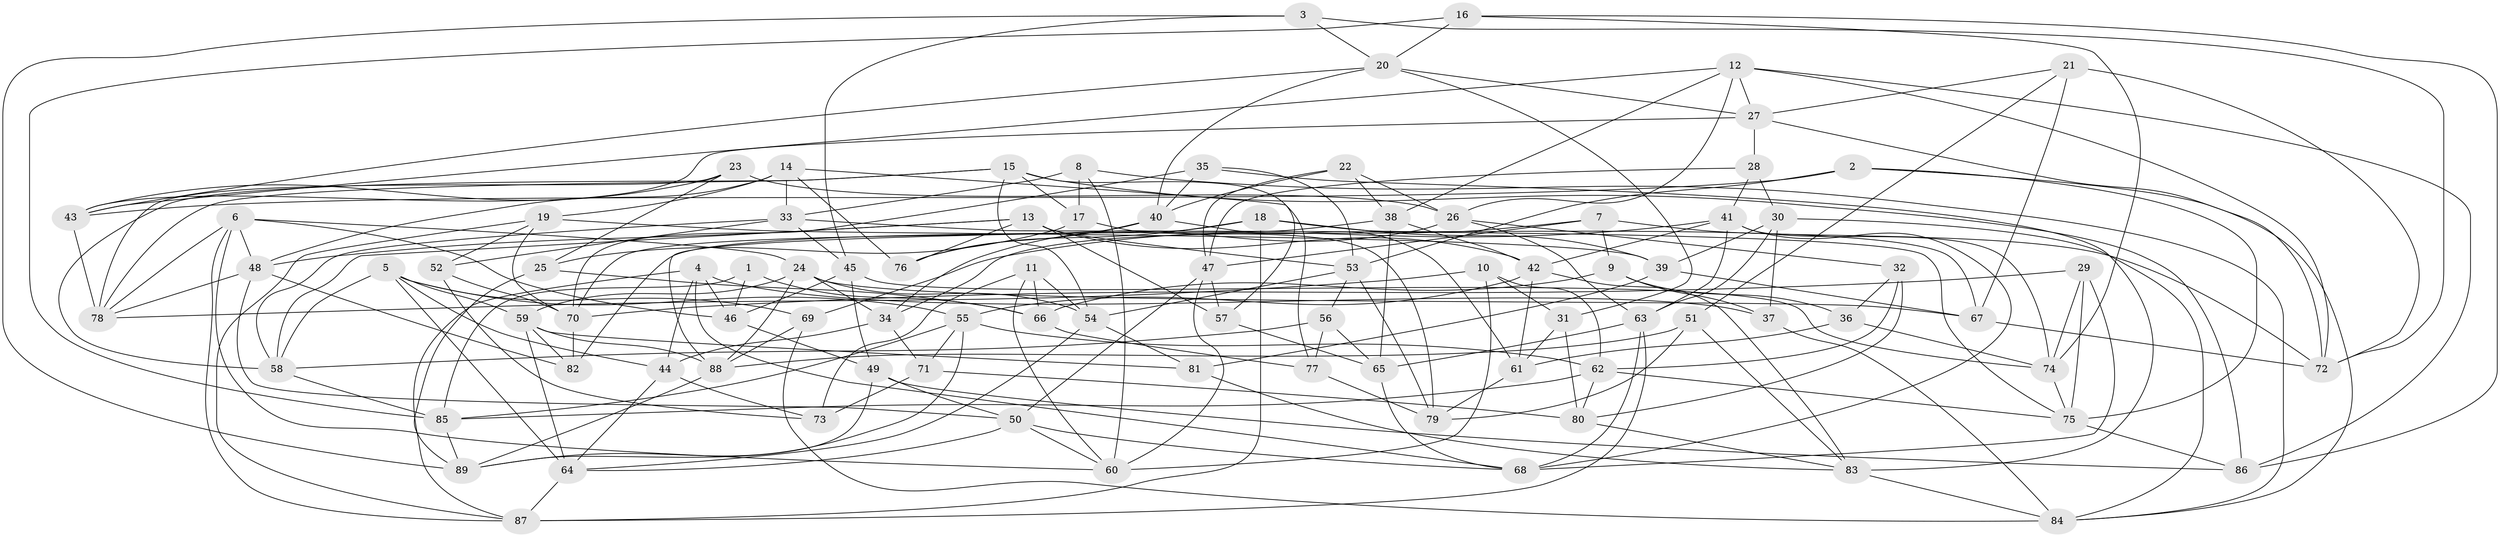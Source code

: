 // original degree distribution, {4: 1.0}
// Generated by graph-tools (version 1.1) at 2025/38/03/04/25 23:38:18]
// undirected, 89 vertices, 225 edges
graph export_dot {
  node [color=gray90,style=filled];
  1;
  2;
  3;
  4;
  5;
  6;
  7;
  8;
  9;
  10;
  11;
  12;
  13;
  14;
  15;
  16;
  17;
  18;
  19;
  20;
  21;
  22;
  23;
  24;
  25;
  26;
  27;
  28;
  29;
  30;
  31;
  32;
  33;
  34;
  35;
  36;
  37;
  38;
  39;
  40;
  41;
  42;
  43;
  44;
  45;
  46;
  47;
  48;
  49;
  50;
  51;
  52;
  53;
  54;
  55;
  56;
  57;
  58;
  59;
  60;
  61;
  62;
  63;
  64;
  65;
  66;
  67;
  68;
  69;
  70;
  71;
  72;
  73;
  74;
  75;
  76;
  77;
  78;
  79;
  80;
  81;
  82;
  83;
  84;
  85;
  86;
  87;
  88;
  89;
  1 -- 46 [weight=1.0];
  1 -- 66 [weight=2.0];
  1 -- 85 [weight=1.0];
  2 -- 43 [weight=1.0];
  2 -- 53 [weight=1.0];
  2 -- 75 [weight=1.0];
  2 -- 84 [weight=1.0];
  3 -- 20 [weight=1.0];
  3 -- 45 [weight=1.0];
  3 -- 72 [weight=1.0];
  3 -- 89 [weight=1.0];
  4 -- 37 [weight=1.0];
  4 -- 44 [weight=2.0];
  4 -- 46 [weight=1.0];
  4 -- 68 [weight=1.0];
  4 -- 87 [weight=1.0];
  5 -- 44 [weight=1.0];
  5 -- 55 [weight=1.0];
  5 -- 58 [weight=1.0];
  5 -- 59 [weight=1.0];
  5 -- 64 [weight=1.0];
  5 -- 69 [weight=1.0];
  6 -- 24 [weight=1.0];
  6 -- 46 [weight=1.0];
  6 -- 48 [weight=1.0];
  6 -- 60 [weight=1.0];
  6 -- 78 [weight=1.0];
  6 -- 87 [weight=1.0];
  7 -- 9 [weight=1.0];
  7 -- 34 [weight=1.0];
  7 -- 47 [weight=1.0];
  7 -- 72 [weight=1.0];
  8 -- 17 [weight=1.0];
  8 -- 33 [weight=1.0];
  8 -- 60 [weight=1.0];
  8 -- 84 [weight=1.0];
  9 -- 36 [weight=1.0];
  9 -- 37 [weight=1.0];
  9 -- 66 [weight=1.0];
  10 -- 31 [weight=1.0];
  10 -- 60 [weight=1.0];
  10 -- 62 [weight=1.0];
  10 -- 78 [weight=1.0];
  11 -- 54 [weight=1.0];
  11 -- 60 [weight=1.0];
  11 -- 66 [weight=1.0];
  11 -- 73 [weight=1.0];
  12 -- 26 [weight=1.0];
  12 -- 27 [weight=1.0];
  12 -- 38 [weight=1.0];
  12 -- 43 [weight=1.0];
  12 -- 72 [weight=1.0];
  12 -- 86 [weight=1.0];
  13 -- 42 [weight=1.0];
  13 -- 48 [weight=1.0];
  13 -- 53 [weight=1.0];
  13 -- 57 [weight=1.0];
  13 -- 58 [weight=1.0];
  13 -- 76 [weight=1.0];
  14 -- 19 [weight=2.0];
  14 -- 33 [weight=1.0];
  14 -- 48 [weight=1.0];
  14 -- 76 [weight=1.0];
  14 -- 77 [weight=1.0];
  15 -- 17 [weight=1.0];
  15 -- 54 [weight=1.0];
  15 -- 57 [weight=1.0];
  15 -- 58 [weight=1.0];
  15 -- 78 [weight=1.0];
  15 -- 86 [weight=1.0];
  16 -- 20 [weight=1.0];
  16 -- 74 [weight=1.0];
  16 -- 85 [weight=1.0];
  16 -- 86 [weight=1.0];
  17 -- 25 [weight=1.0];
  17 -- 79 [weight=1.0];
  18 -- 39 [weight=1.0];
  18 -- 67 [weight=2.0];
  18 -- 76 [weight=1.0];
  18 -- 87 [weight=1.0];
  18 -- 88 [weight=1.0];
  19 -- 39 [weight=1.0];
  19 -- 52 [weight=1.0];
  19 -- 70 [weight=1.0];
  19 -- 87 [weight=1.0];
  20 -- 27 [weight=1.0];
  20 -- 31 [weight=1.0];
  20 -- 40 [weight=1.0];
  20 -- 43 [weight=1.0];
  21 -- 27 [weight=1.0];
  21 -- 51 [weight=1.0];
  21 -- 67 [weight=1.0];
  21 -- 72 [weight=1.0];
  22 -- 26 [weight=1.0];
  22 -- 38 [weight=1.0];
  22 -- 40 [weight=1.0];
  22 -- 47 [weight=1.0];
  23 -- 25 [weight=1.0];
  23 -- 26 [weight=1.0];
  23 -- 43 [weight=1.0];
  23 -- 78 [weight=1.0];
  24 -- 34 [weight=1.0];
  24 -- 54 [weight=1.0];
  24 -- 59 [weight=1.0];
  24 -- 67 [weight=1.0];
  24 -- 88 [weight=1.0];
  25 -- 66 [weight=1.0];
  25 -- 89 [weight=1.0];
  26 -- 32 [weight=1.0];
  26 -- 34 [weight=1.0];
  26 -- 63 [weight=1.0];
  27 -- 28 [weight=1.0];
  27 -- 43 [weight=1.0];
  27 -- 72 [weight=1.0];
  28 -- 30 [weight=1.0];
  28 -- 41 [weight=1.0];
  28 -- 47 [weight=1.0];
  29 -- 68 [weight=1.0];
  29 -- 70 [weight=1.0];
  29 -- 74 [weight=1.0];
  29 -- 75 [weight=1.0];
  30 -- 37 [weight=1.0];
  30 -- 39 [weight=2.0];
  30 -- 63 [weight=1.0];
  30 -- 84 [weight=1.0];
  31 -- 61 [weight=1.0];
  31 -- 80 [weight=1.0];
  32 -- 36 [weight=1.0];
  32 -- 62 [weight=1.0];
  32 -- 80 [weight=1.0];
  33 -- 45 [weight=1.0];
  33 -- 52 [weight=1.0];
  33 -- 58 [weight=1.0];
  33 -- 75 [weight=1.0];
  34 -- 44 [weight=1.0];
  34 -- 71 [weight=2.0];
  35 -- 40 [weight=1.0];
  35 -- 53 [weight=1.0];
  35 -- 70 [weight=1.0];
  35 -- 83 [weight=1.0];
  36 -- 61 [weight=1.0];
  36 -- 74 [weight=1.0];
  37 -- 84 [weight=1.0];
  38 -- 42 [weight=1.0];
  38 -- 65 [weight=2.0];
  38 -- 82 [weight=1.0];
  39 -- 67 [weight=1.0];
  39 -- 81 [weight=1.0];
  40 -- 61 [weight=1.0];
  40 -- 70 [weight=1.0];
  40 -- 76 [weight=1.0];
  41 -- 42 [weight=1.0];
  41 -- 63 [weight=1.0];
  41 -- 68 [weight=1.0];
  41 -- 69 [weight=1.0];
  41 -- 74 [weight=1.0];
  42 -- 55 [weight=1.0];
  42 -- 61 [weight=1.0];
  42 -- 83 [weight=1.0];
  43 -- 78 [weight=1.0];
  44 -- 64 [weight=1.0];
  44 -- 73 [weight=1.0];
  45 -- 46 [weight=2.0];
  45 -- 49 [weight=1.0];
  45 -- 74 [weight=1.0];
  46 -- 49 [weight=1.0];
  47 -- 50 [weight=1.0];
  47 -- 57 [weight=1.0];
  47 -- 60 [weight=1.0];
  48 -- 50 [weight=1.0];
  48 -- 78 [weight=1.0];
  48 -- 82 [weight=1.0];
  49 -- 50 [weight=1.0];
  49 -- 86 [weight=2.0];
  49 -- 89 [weight=1.0];
  50 -- 60 [weight=1.0];
  50 -- 64 [weight=1.0];
  50 -- 68 [weight=1.0];
  51 -- 79 [weight=1.0];
  51 -- 83 [weight=1.0];
  51 -- 88 [weight=1.0];
  52 -- 70 [weight=1.0];
  52 -- 73 [weight=1.0];
  53 -- 54 [weight=1.0];
  53 -- 56 [weight=1.0];
  53 -- 79 [weight=1.0];
  54 -- 64 [weight=1.0];
  54 -- 81 [weight=1.0];
  55 -- 62 [weight=1.0];
  55 -- 71 [weight=1.0];
  55 -- 85 [weight=1.0];
  55 -- 89 [weight=1.0];
  56 -- 58 [weight=1.0];
  56 -- 65 [weight=1.0];
  56 -- 77 [weight=1.0];
  57 -- 65 [weight=1.0];
  58 -- 85 [weight=1.0];
  59 -- 64 [weight=1.0];
  59 -- 81 [weight=1.0];
  59 -- 82 [weight=1.0];
  59 -- 88 [weight=1.0];
  61 -- 79 [weight=2.0];
  62 -- 75 [weight=1.0];
  62 -- 80 [weight=1.0];
  62 -- 85 [weight=1.0];
  63 -- 65 [weight=1.0];
  63 -- 68 [weight=1.0];
  63 -- 87 [weight=1.0];
  64 -- 87 [weight=1.0];
  65 -- 68 [weight=1.0];
  66 -- 77 [weight=1.0];
  67 -- 72 [weight=1.0];
  69 -- 84 [weight=1.0];
  69 -- 88 [weight=1.0];
  70 -- 82 [weight=1.0];
  71 -- 73 [weight=1.0];
  71 -- 80 [weight=2.0];
  74 -- 75 [weight=1.0];
  75 -- 86 [weight=1.0];
  77 -- 79 [weight=1.0];
  80 -- 83 [weight=1.0];
  81 -- 83 [weight=1.0];
  83 -- 84 [weight=1.0];
  85 -- 89 [weight=1.0];
  88 -- 89 [weight=1.0];
}
